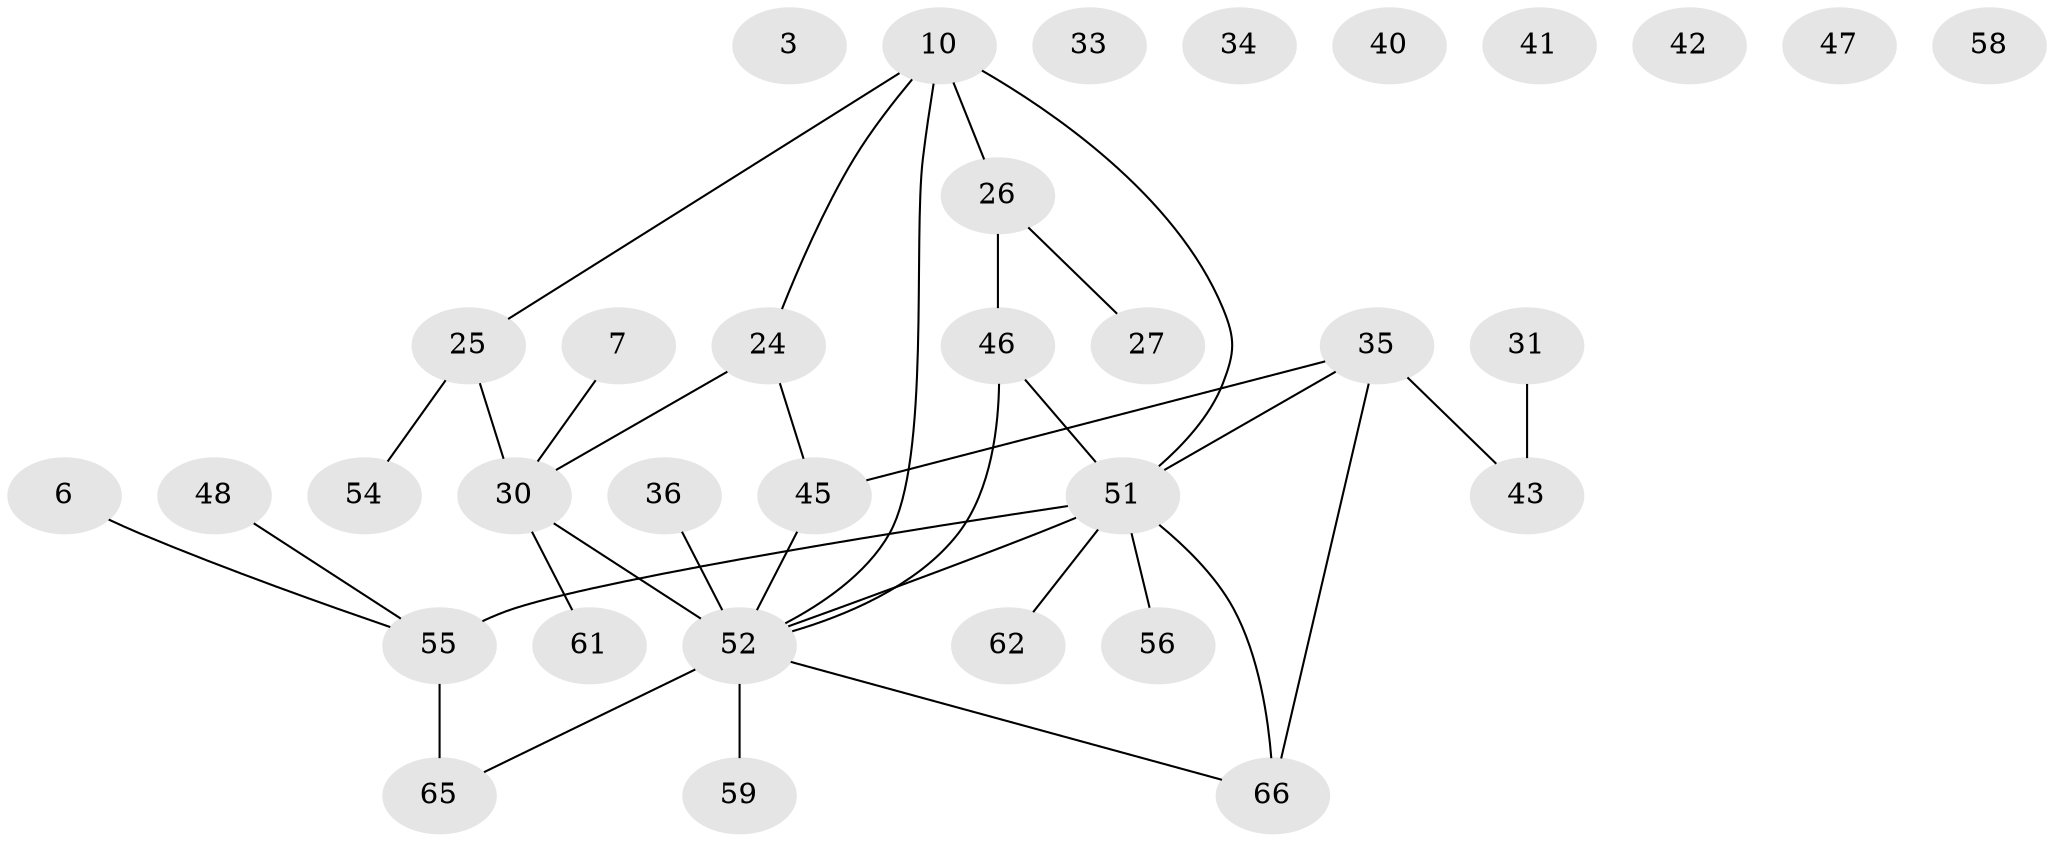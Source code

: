 // original degree distribution, {2: 0.30303030303030304, 5: 0.06060606060606061, 0: 0.12121212121212122, 3: 0.19696969696969696, 1: 0.15151515151515152, 6: 0.030303030303030304, 7: 0.015151515151515152, 4: 0.10606060606060606, 8: 0.015151515151515152}
// Generated by graph-tools (version 1.1) at 2025/43/03/04/25 21:43:21]
// undirected, 33 vertices, 34 edges
graph export_dot {
graph [start="1"]
  node [color=gray90,style=filled];
  3;
  6;
  7;
  10;
  24;
  25 [super="+22"];
  26 [super="+14"];
  27;
  30 [super="+2"];
  31 [super="+12"];
  33;
  34;
  35;
  36;
  40;
  41;
  42;
  43 [super="+28"];
  45 [super="+9+39"];
  46;
  47;
  48;
  51 [super="+15+18"];
  52 [super="+50+20+38+29"];
  54;
  55 [super="+16+53"];
  56;
  58;
  59;
  61;
  62;
  65;
  66 [super="+64"];
  6 -- 55;
  7 -- 30;
  10 -- 24;
  10 -- 26 [weight=2];
  10 -- 25;
  10 -- 51;
  10 -- 52;
  24 -- 30 [weight=2];
  24 -- 45;
  25 -- 30 [weight=2];
  25 -- 54;
  26 -- 27;
  26 -- 46;
  30 -- 61;
  30 -- 52 [weight=5];
  31 -- 43 [weight=2];
  35 -- 43;
  35 -- 45;
  35 -- 51 [weight=2];
  35 -- 66;
  36 -- 52;
  45 -- 52;
  46 -- 51;
  46 -- 52;
  48 -- 55;
  51 -- 62 [weight=2];
  51 -- 66;
  51 -- 55 [weight=3];
  51 -- 56;
  51 -- 52 [weight=2];
  52 -- 65;
  52 -- 59;
  52 -- 66;
  55 -- 65 [weight=3];
}
